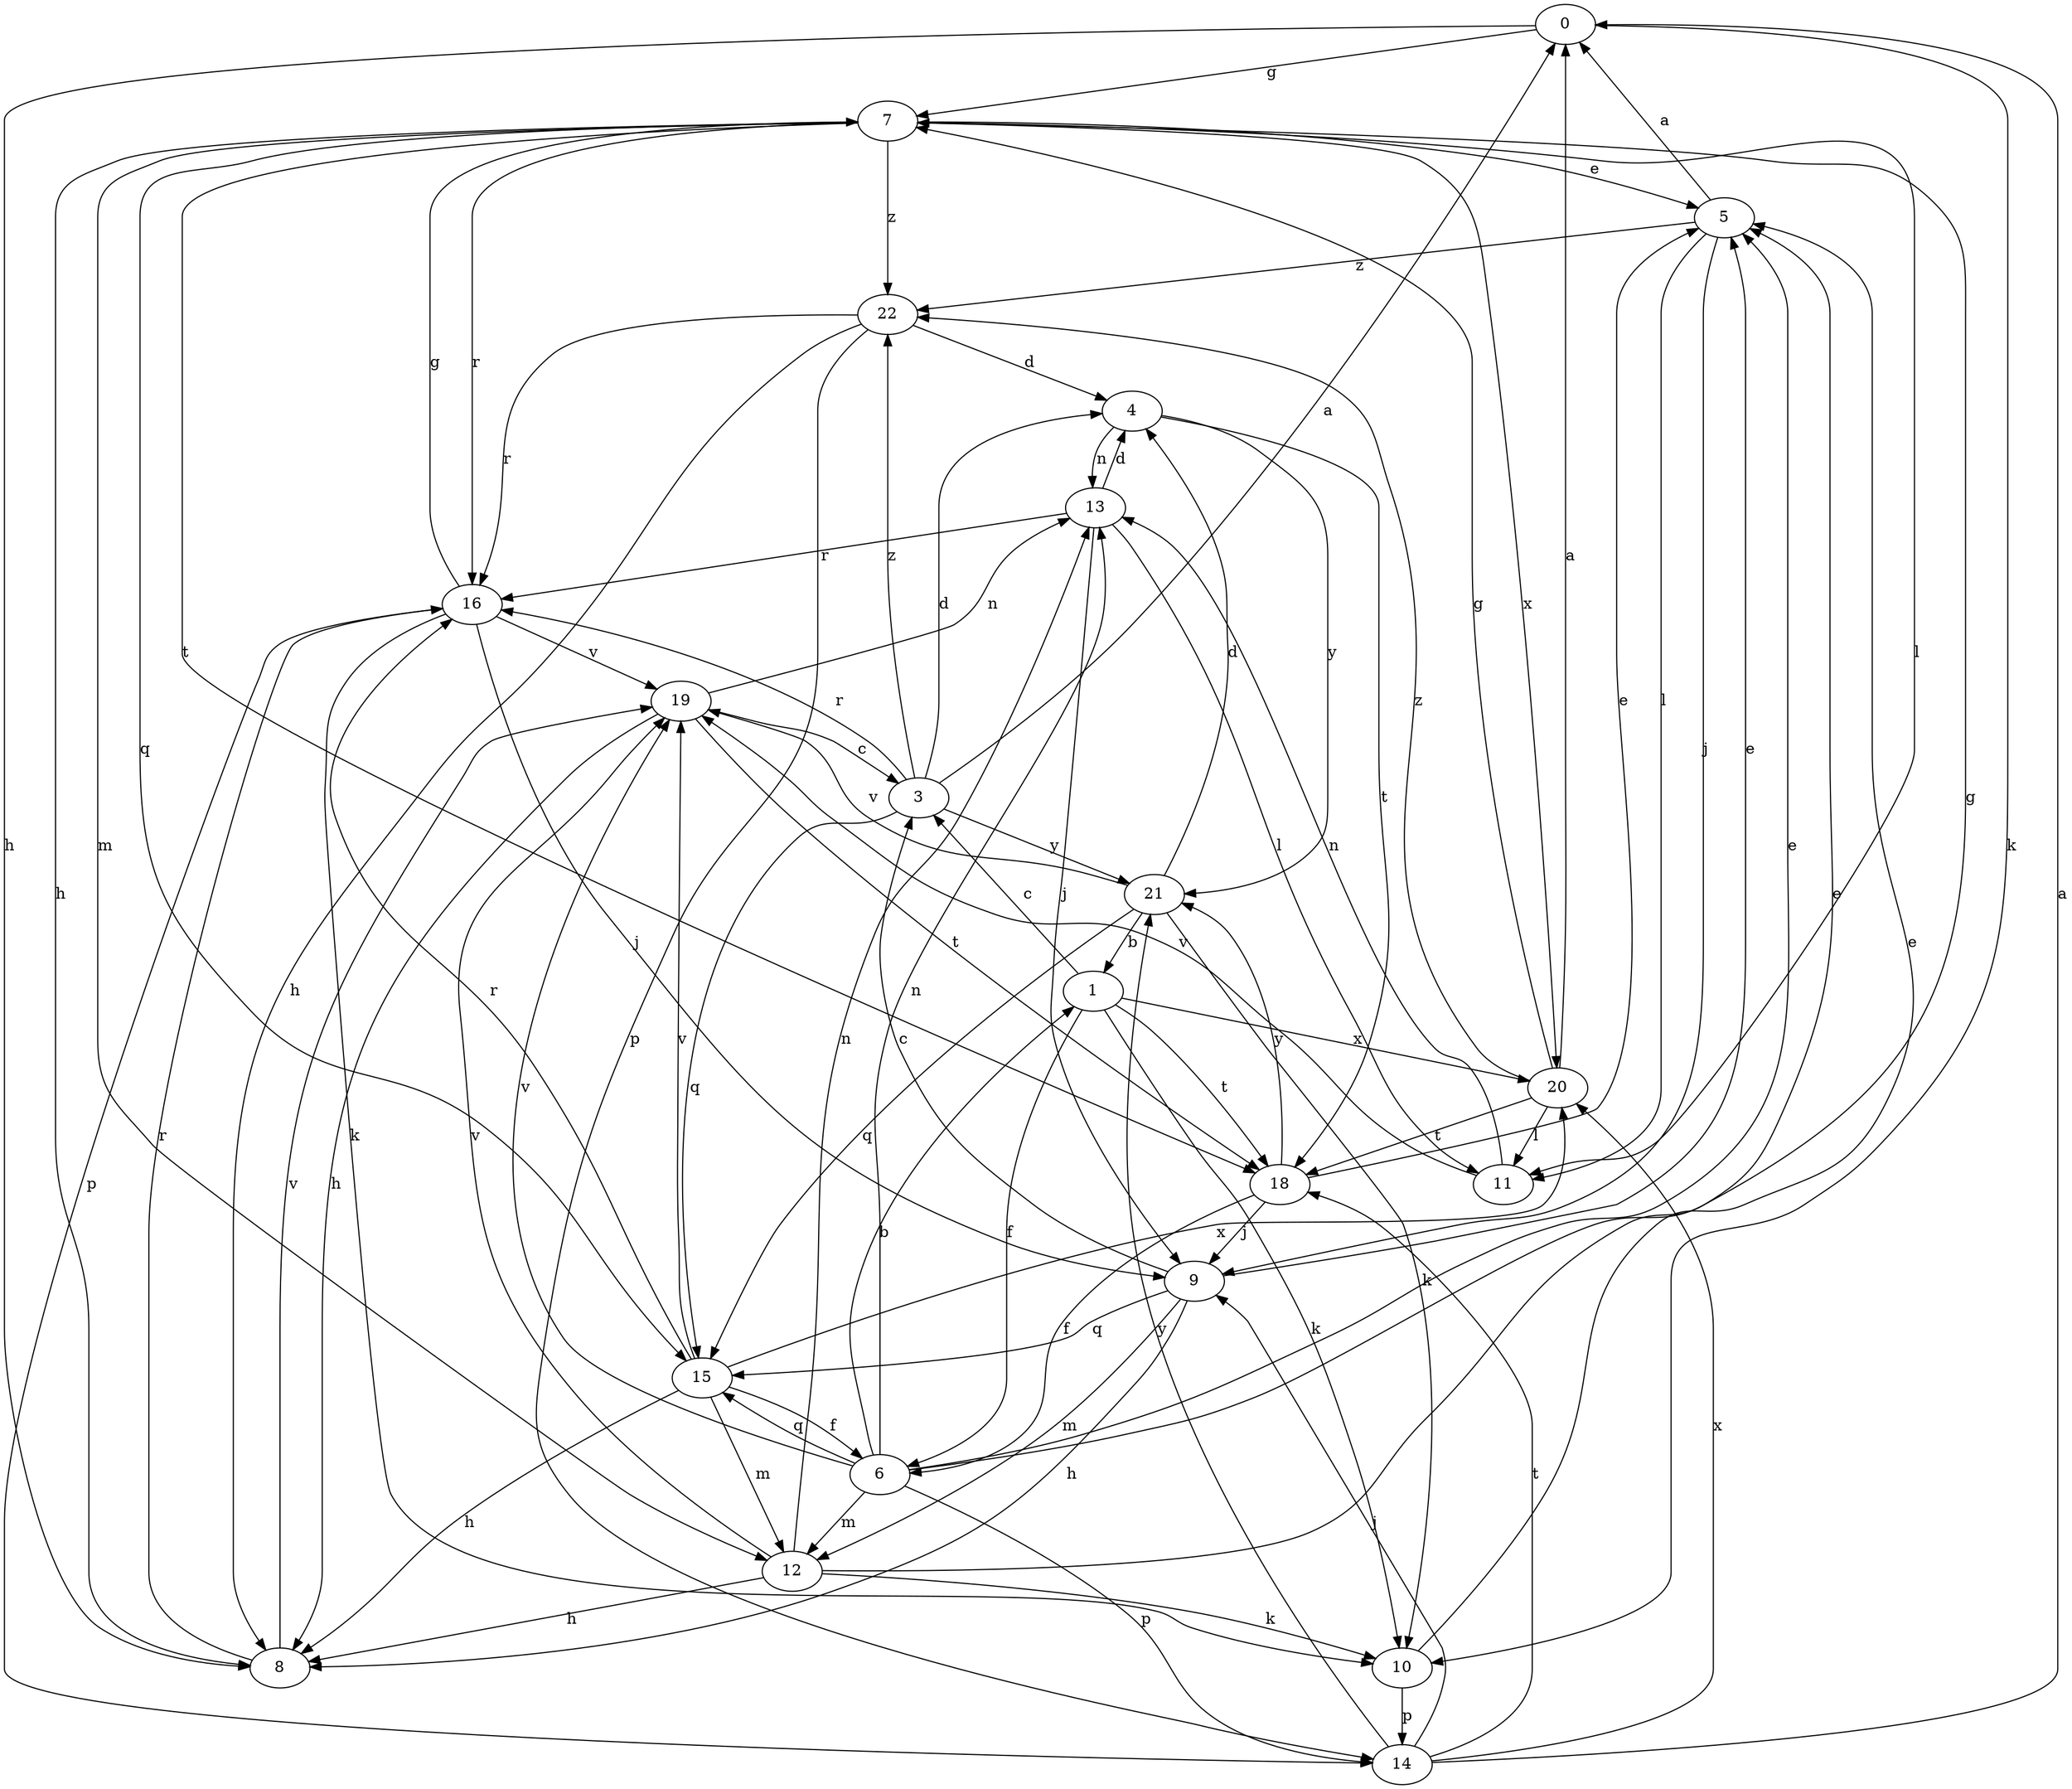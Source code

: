 strict digraph  {
0;
1;
3;
4;
5;
6;
7;
8;
9;
10;
11;
12;
13;
14;
15;
16;
18;
19;
20;
21;
22;
0 -> 7  [label=g];
0 -> 8  [label=h];
0 -> 10  [label=k];
1 -> 3  [label=c];
1 -> 6  [label=f];
1 -> 10  [label=k];
1 -> 18  [label=t];
1 -> 20  [label=x];
3 -> 0  [label=a];
3 -> 4  [label=d];
3 -> 15  [label=q];
3 -> 16  [label=r];
3 -> 21  [label=y];
3 -> 22  [label=z];
4 -> 13  [label=n];
4 -> 18  [label=t];
4 -> 21  [label=y];
5 -> 0  [label=a];
5 -> 9  [label=j];
5 -> 11  [label=l];
5 -> 22  [label=z];
6 -> 1  [label=b];
6 -> 5  [label=e];
6 -> 7  [label=g];
6 -> 12  [label=m];
6 -> 13  [label=n];
6 -> 14  [label=p];
6 -> 15  [label=q];
6 -> 19  [label=v];
7 -> 5  [label=e];
7 -> 8  [label=h];
7 -> 11  [label=l];
7 -> 12  [label=m];
7 -> 15  [label=q];
7 -> 16  [label=r];
7 -> 18  [label=t];
7 -> 20  [label=x];
7 -> 22  [label=z];
8 -> 16  [label=r];
8 -> 19  [label=v];
9 -> 3  [label=c];
9 -> 5  [label=e];
9 -> 8  [label=h];
9 -> 12  [label=m];
9 -> 15  [label=q];
10 -> 5  [label=e];
10 -> 14  [label=p];
11 -> 13  [label=n];
11 -> 19  [label=v];
12 -> 5  [label=e];
12 -> 8  [label=h];
12 -> 10  [label=k];
12 -> 13  [label=n];
12 -> 19  [label=v];
13 -> 4  [label=d];
13 -> 9  [label=j];
13 -> 11  [label=l];
13 -> 16  [label=r];
14 -> 0  [label=a];
14 -> 9  [label=j];
14 -> 18  [label=t];
14 -> 20  [label=x];
14 -> 21  [label=y];
15 -> 6  [label=f];
15 -> 8  [label=h];
15 -> 12  [label=m];
15 -> 16  [label=r];
15 -> 19  [label=v];
15 -> 20  [label=x];
16 -> 7  [label=g];
16 -> 9  [label=j];
16 -> 10  [label=k];
16 -> 14  [label=p];
16 -> 19  [label=v];
18 -> 5  [label=e];
18 -> 6  [label=f];
18 -> 9  [label=j];
18 -> 21  [label=y];
19 -> 3  [label=c];
19 -> 8  [label=h];
19 -> 13  [label=n];
19 -> 18  [label=t];
20 -> 0  [label=a];
20 -> 7  [label=g];
20 -> 11  [label=l];
20 -> 18  [label=t];
20 -> 22  [label=z];
21 -> 1  [label=b];
21 -> 4  [label=d];
21 -> 10  [label=k];
21 -> 15  [label=q];
21 -> 19  [label=v];
22 -> 4  [label=d];
22 -> 8  [label=h];
22 -> 14  [label=p];
22 -> 16  [label=r];
}
